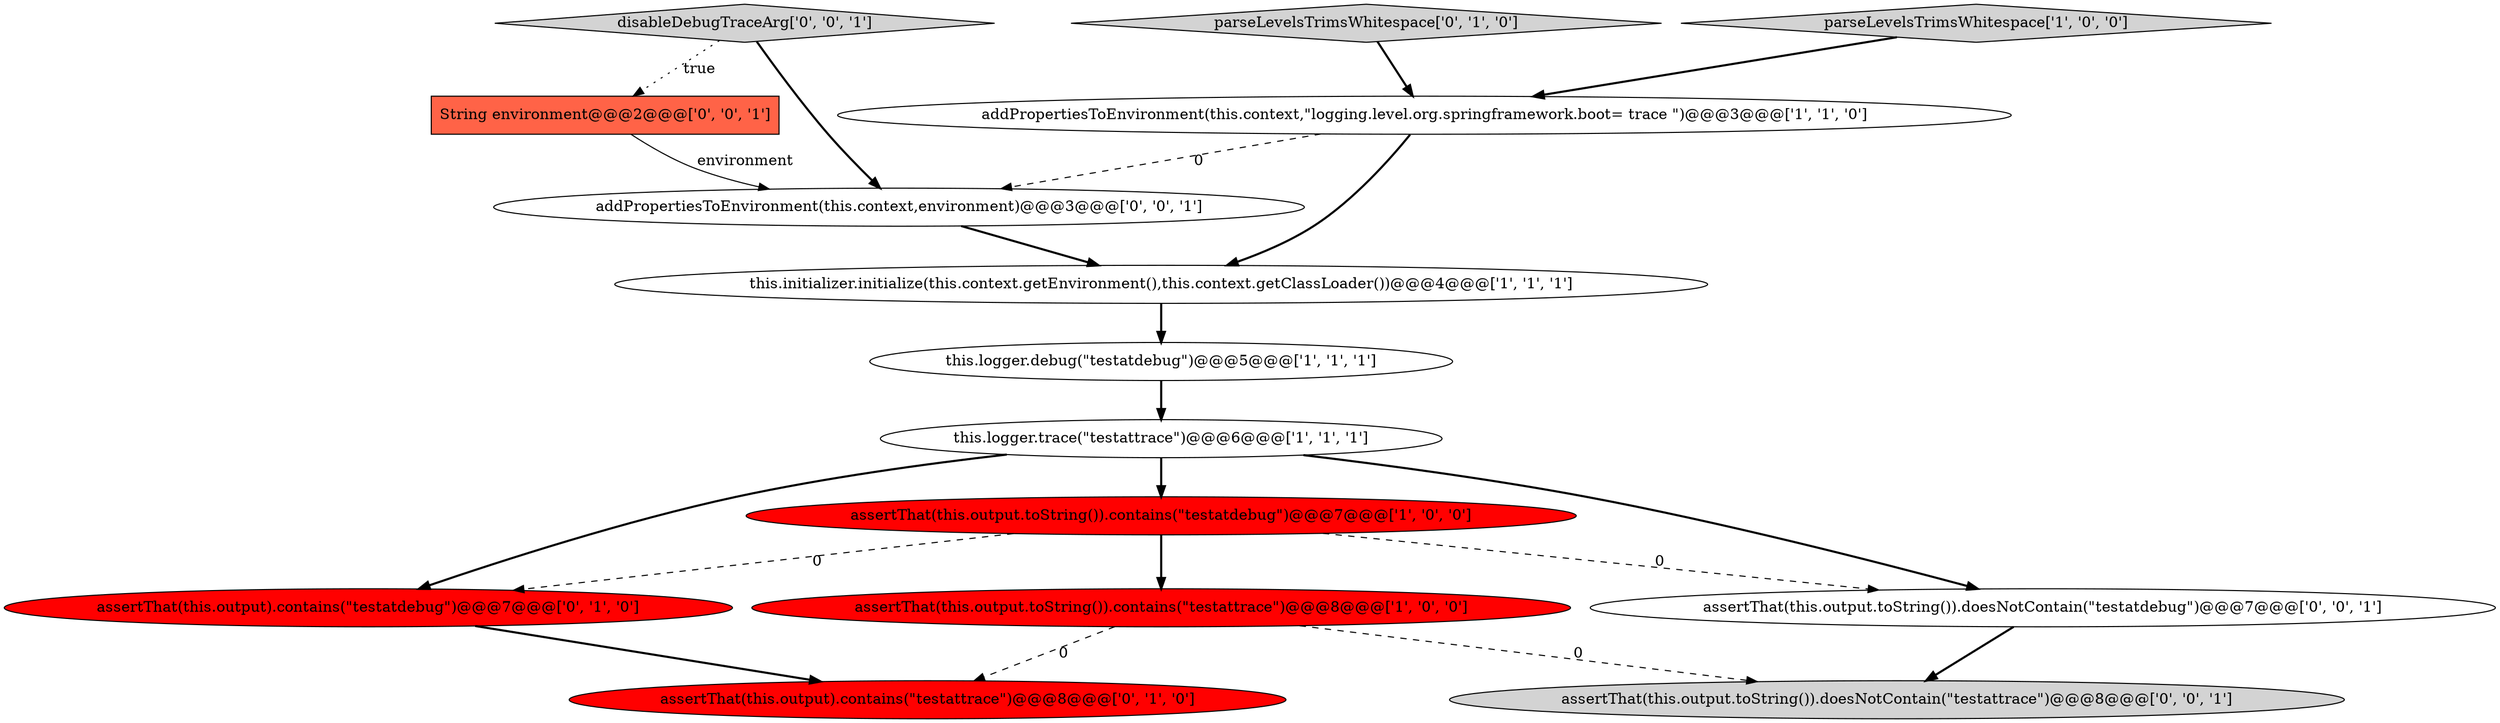digraph {
8 [style = filled, label = "assertThat(this.output).contains(\"testatdebug\")@@@7@@@['0', '1', '0']", fillcolor = red, shape = ellipse image = "AAA1AAABBB2BBB"];
2 [style = filled, label = "addPropertiesToEnvironment(this.context,\"logging.level.org.springframework.boot= trace \")@@@3@@@['1', '1', '0']", fillcolor = white, shape = ellipse image = "AAA0AAABBB1BBB"];
9 [style = filled, label = "assertThat(this.output).contains(\"testattrace\")@@@8@@@['0', '1', '0']", fillcolor = red, shape = ellipse image = "AAA1AAABBB2BBB"];
13 [style = filled, label = "String environment@@@2@@@['0', '0', '1']", fillcolor = tomato, shape = box image = "AAA0AAABBB3BBB"];
7 [style = filled, label = "parseLevelsTrimsWhitespace['0', '1', '0']", fillcolor = lightgray, shape = diamond image = "AAA0AAABBB2BBB"];
6 [style = filled, label = "this.logger.debug(\"testatdebug\")@@@5@@@['1', '1', '1']", fillcolor = white, shape = ellipse image = "AAA0AAABBB1BBB"];
0 [style = filled, label = "assertThat(this.output.toString()).contains(\"testatdebug\")@@@7@@@['1', '0', '0']", fillcolor = red, shape = ellipse image = "AAA1AAABBB1BBB"];
3 [style = filled, label = "assertThat(this.output.toString()).contains(\"testattrace\")@@@8@@@['1', '0', '0']", fillcolor = red, shape = ellipse image = "AAA1AAABBB1BBB"];
1 [style = filled, label = "this.initializer.initialize(this.context.getEnvironment(),this.context.getClassLoader())@@@4@@@['1', '1', '1']", fillcolor = white, shape = ellipse image = "AAA0AAABBB1BBB"];
12 [style = filled, label = "disableDebugTraceArg['0', '0', '1']", fillcolor = lightgray, shape = diamond image = "AAA0AAABBB3BBB"];
11 [style = filled, label = "assertThat(this.output.toString()).doesNotContain(\"testatdebug\")@@@7@@@['0', '0', '1']", fillcolor = white, shape = ellipse image = "AAA0AAABBB3BBB"];
4 [style = filled, label = "parseLevelsTrimsWhitespace['1', '0', '0']", fillcolor = lightgray, shape = diamond image = "AAA0AAABBB1BBB"];
5 [style = filled, label = "this.logger.trace(\"testattrace\")@@@6@@@['1', '1', '1']", fillcolor = white, shape = ellipse image = "AAA0AAABBB1BBB"];
14 [style = filled, label = "assertThat(this.output.toString()).doesNotContain(\"testattrace\")@@@8@@@['0', '0', '1']", fillcolor = lightgray, shape = ellipse image = "AAA0AAABBB3BBB"];
10 [style = filled, label = "addPropertiesToEnvironment(this.context,environment)@@@3@@@['0', '0', '1']", fillcolor = white, shape = ellipse image = "AAA0AAABBB3BBB"];
0->3 [style = bold, label=""];
0->8 [style = dashed, label="0"];
5->8 [style = bold, label=""];
6->5 [style = bold, label=""];
5->11 [style = bold, label=""];
12->10 [style = bold, label=""];
1->6 [style = bold, label=""];
12->13 [style = dotted, label="true"];
4->2 [style = bold, label=""];
0->11 [style = dashed, label="0"];
3->14 [style = dashed, label="0"];
5->0 [style = bold, label=""];
10->1 [style = bold, label=""];
3->9 [style = dashed, label="0"];
11->14 [style = bold, label=""];
7->2 [style = bold, label=""];
13->10 [style = solid, label="environment"];
2->1 [style = bold, label=""];
2->10 [style = dashed, label="0"];
8->9 [style = bold, label=""];
}
